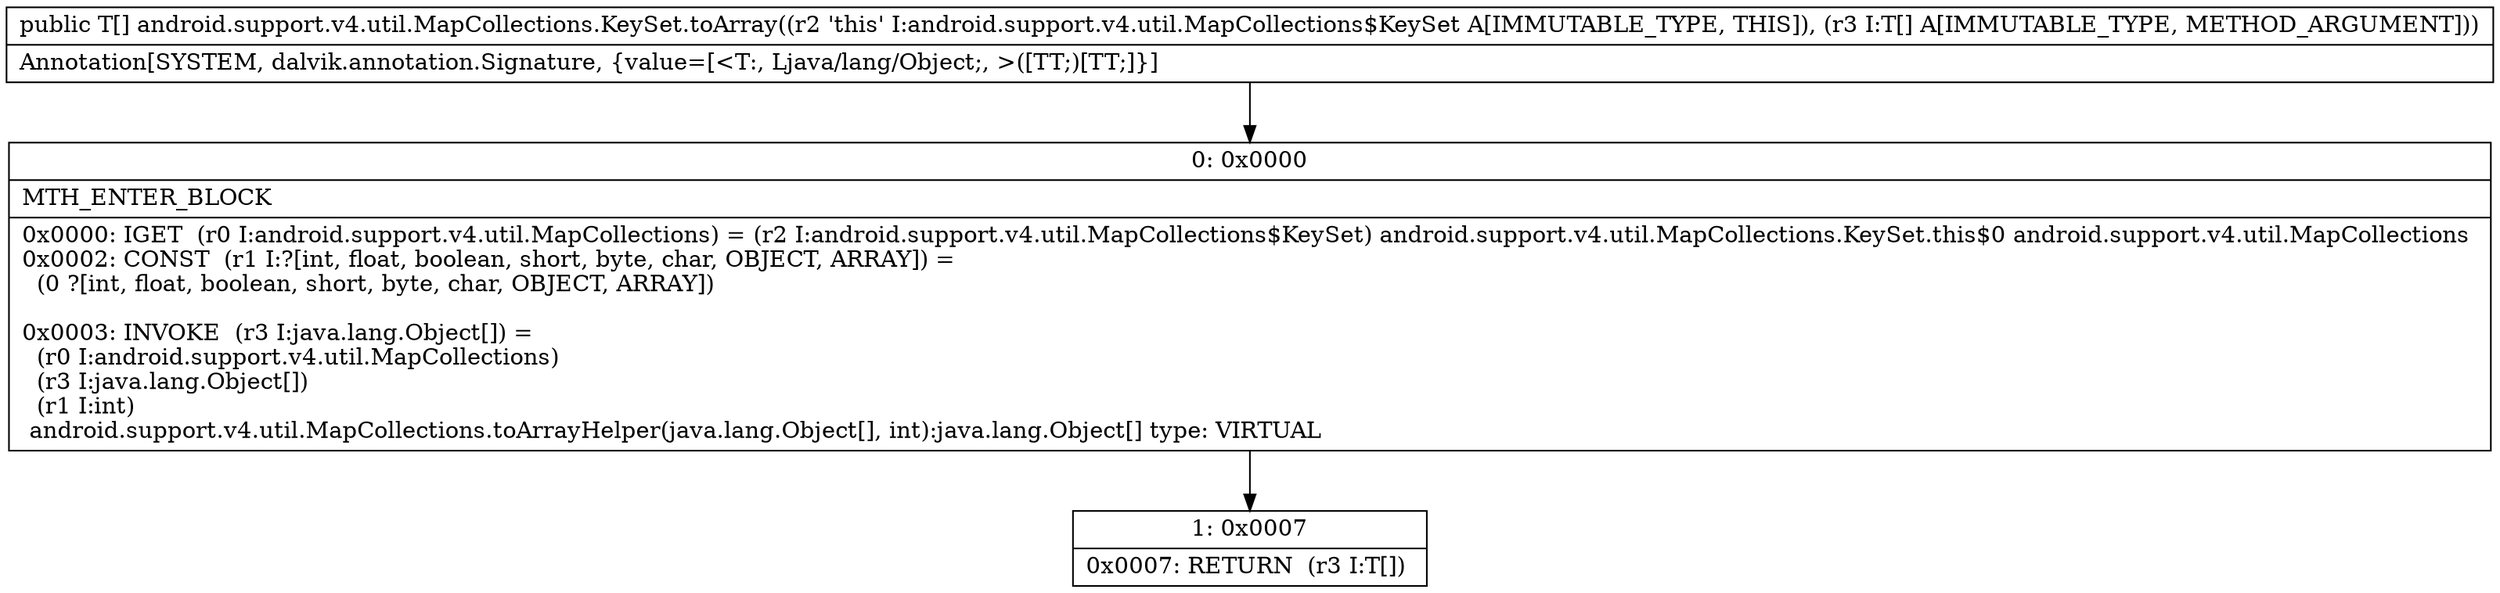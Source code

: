 digraph "CFG forandroid.support.v4.util.MapCollections.KeySet.toArray([Ljava\/lang\/Object;)[Ljava\/lang\/Object;" {
Node_0 [shape=record,label="{0\:\ 0x0000|MTH_ENTER_BLOCK\l|0x0000: IGET  (r0 I:android.support.v4.util.MapCollections) = (r2 I:android.support.v4.util.MapCollections$KeySet) android.support.v4.util.MapCollections.KeySet.this$0 android.support.v4.util.MapCollections \l0x0002: CONST  (r1 I:?[int, float, boolean, short, byte, char, OBJECT, ARRAY]) = \l  (0 ?[int, float, boolean, short, byte, char, OBJECT, ARRAY])\l \l0x0003: INVOKE  (r3 I:java.lang.Object[]) = \l  (r0 I:android.support.v4.util.MapCollections)\l  (r3 I:java.lang.Object[])\l  (r1 I:int)\l android.support.v4.util.MapCollections.toArrayHelper(java.lang.Object[], int):java.lang.Object[] type: VIRTUAL \l}"];
Node_1 [shape=record,label="{1\:\ 0x0007|0x0007: RETURN  (r3 I:T[]) \l}"];
MethodNode[shape=record,label="{public T[] android.support.v4.util.MapCollections.KeySet.toArray((r2 'this' I:android.support.v4.util.MapCollections$KeySet A[IMMUTABLE_TYPE, THIS]), (r3 I:T[] A[IMMUTABLE_TYPE, METHOD_ARGUMENT]))  | Annotation[SYSTEM, dalvik.annotation.Signature, \{value=[\<T:, Ljava\/lang\/Object;, \>([TT;)[TT;]\}]\l}"];
MethodNode -> Node_0;
Node_0 -> Node_1;
}

